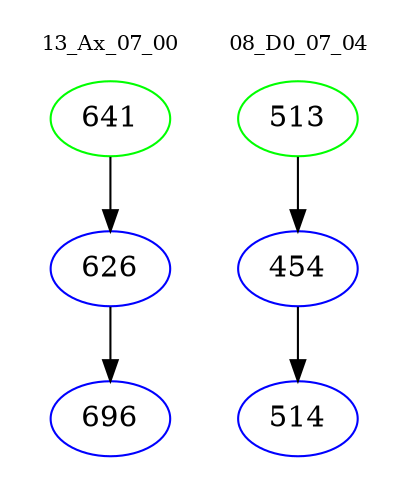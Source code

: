 digraph{
subgraph cluster_0 {
color = white
label = "13_Ax_07_00";
fontsize=10;
T0_641 [label="641", color="green"]
T0_641 -> T0_626 [color="black"]
T0_626 [label="626", color="blue"]
T0_626 -> T0_696 [color="black"]
T0_696 [label="696", color="blue"]
}
subgraph cluster_1 {
color = white
label = "08_D0_07_04";
fontsize=10;
T1_513 [label="513", color="green"]
T1_513 -> T1_454 [color="black"]
T1_454 [label="454", color="blue"]
T1_454 -> T1_514 [color="black"]
T1_514 [label="514", color="blue"]
}
}
